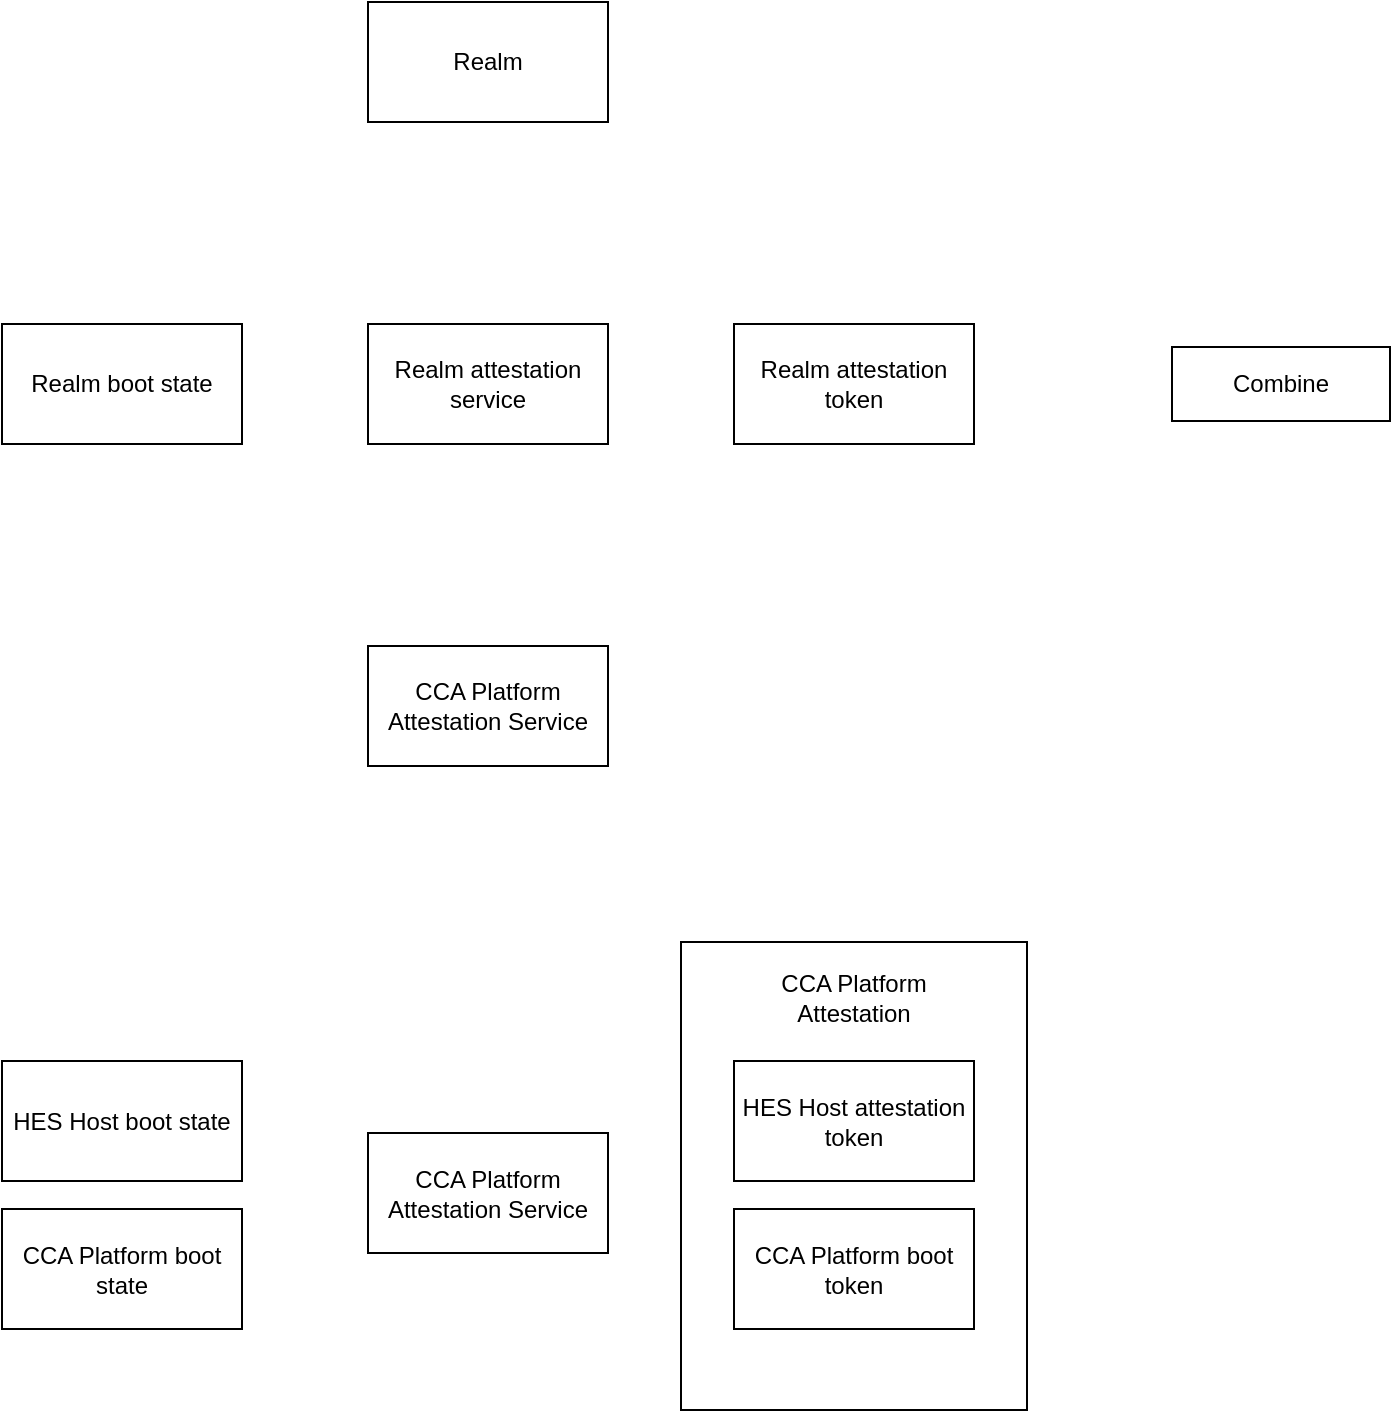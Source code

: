 <mxfile version="19.0.2" type="github">
  <diagram id="rpfzMZJ1WCSBL3HiM9C_" name="Page-1">
    <mxGraphModel dx="1609" dy="1549" grid="0" gridSize="10" guides="1" tooltips="1" connect="1" arrows="1" fold="1" page="0" pageScale="1" pageWidth="1200" pageHeight="1920" math="0" shadow="0">
      <root>
        <mxCell id="0" />
        <mxCell id="1" parent="0" />
        <mxCell id="0pyoU2voeQXo9jIR6_Ho-12" value="" style="rounded=0;whiteSpace=wrap;html=1;fillColor=none;" vertex="1" parent="1">
          <mxGeometry x="268.5" y="-127" width="173" height="234" as="geometry" />
        </mxCell>
        <mxCell id="0pyoU2voeQXo9jIR6_Ho-1" value="Realm" style="rounded=0;whiteSpace=wrap;html=1;" vertex="1" parent="1">
          <mxGeometry x="112" y="-597" width="120" height="60" as="geometry" />
        </mxCell>
        <mxCell id="0pyoU2voeQXo9jIR6_Ho-2" value="Realm boot state" style="rounded=0;whiteSpace=wrap;html=1;" vertex="1" parent="1">
          <mxGeometry x="-71" y="-436" width="120" height="60" as="geometry" />
        </mxCell>
        <mxCell id="0pyoU2voeQXo9jIR6_Ho-3" value="Realm attestation service" style="rounded=0;whiteSpace=wrap;html=1;" vertex="1" parent="1">
          <mxGeometry x="112" y="-436" width="120" height="60" as="geometry" />
        </mxCell>
        <mxCell id="0pyoU2voeQXo9jIR6_Ho-4" value="Realm attestation token" style="rounded=0;whiteSpace=wrap;html=1;" vertex="1" parent="1">
          <mxGeometry x="295" y="-436" width="120" height="60" as="geometry" />
        </mxCell>
        <mxCell id="0pyoU2voeQXo9jIR6_Ho-5" value="CCA Platform Attestation Service" style="rounded=0;whiteSpace=wrap;html=1;" vertex="1" parent="1">
          <mxGeometry x="112" y="-275" width="120" height="60" as="geometry" />
        </mxCell>
        <mxCell id="0pyoU2voeQXo9jIR6_Ho-6" value="HES Host boot state" style="rounded=0;whiteSpace=wrap;html=1;" vertex="1" parent="1">
          <mxGeometry x="-71" y="-67.5" width="120" height="60" as="geometry" />
        </mxCell>
        <mxCell id="0pyoU2voeQXo9jIR6_Ho-7" value="CCA Platform boot state" style="rounded=0;whiteSpace=wrap;html=1;" vertex="1" parent="1">
          <mxGeometry x="-71" y="6.5" width="120" height="60" as="geometry" />
        </mxCell>
        <mxCell id="0pyoU2voeQXo9jIR6_Ho-8" value="CCA Platform Attestation Service" style="rounded=0;whiteSpace=wrap;html=1;" vertex="1" parent="1">
          <mxGeometry x="112" y="-31.5" width="120" height="60" as="geometry" />
        </mxCell>
        <mxCell id="0pyoU2voeQXo9jIR6_Ho-9" value="HES Host attestation token" style="rounded=0;whiteSpace=wrap;html=1;" vertex="1" parent="1">
          <mxGeometry x="295" y="-67.5" width="120" height="60" as="geometry" />
        </mxCell>
        <mxCell id="0pyoU2voeQXo9jIR6_Ho-10" value="&lt;span style=&quot;&quot;&gt;CCA Platform boot token&lt;/span&gt;" style="rounded=0;whiteSpace=wrap;html=1;" vertex="1" parent="1">
          <mxGeometry x="295" y="6.5" width="120" height="60" as="geometry" />
        </mxCell>
        <mxCell id="0pyoU2voeQXo9jIR6_Ho-11" value="Combine" style="rounded=0;whiteSpace=wrap;html=1;" vertex="1" parent="1">
          <mxGeometry x="514" y="-424.5" width="109" height="37" as="geometry" />
        </mxCell>
        <mxCell id="0pyoU2voeQXo9jIR6_Ho-13" value="CCA Platform Attestation" style="text;html=1;strokeColor=none;fillColor=none;align=center;verticalAlign=middle;whiteSpace=wrap;rounded=0;" vertex="1" parent="1">
          <mxGeometry x="315" y="-114" width="80" height="30" as="geometry" />
        </mxCell>
      </root>
    </mxGraphModel>
  </diagram>
</mxfile>
